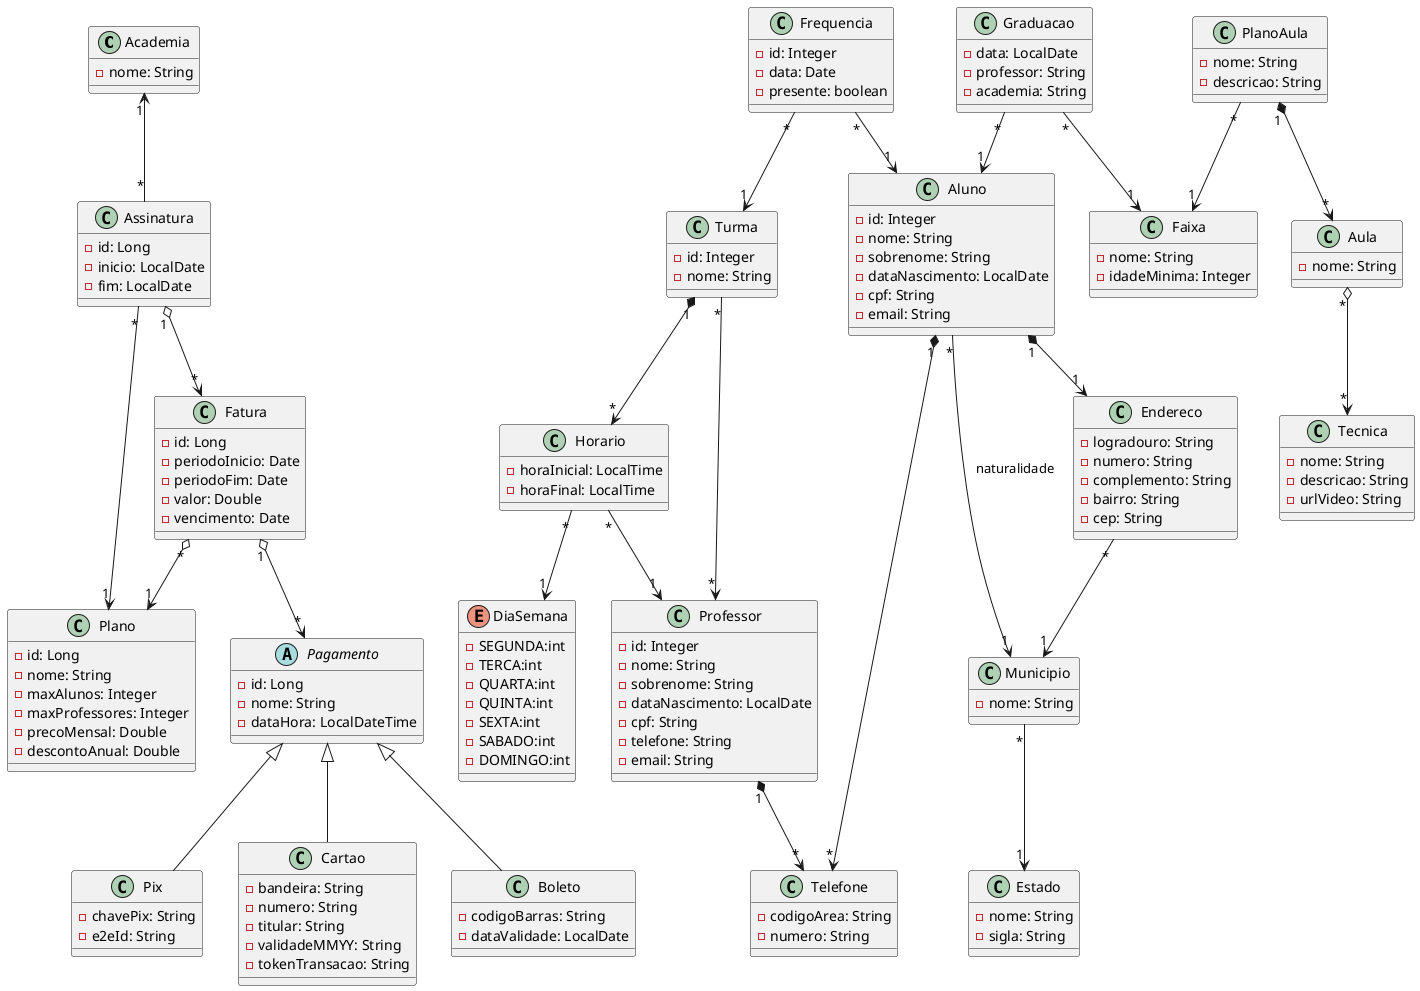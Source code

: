 @startuml

'classes

class Academia {
    - nome: String
}

class Plano {
    - id: Long
    - nome: String
    - maxAlunos: Integer
    - maxProfessores: Integer
    - precoMensal: Double
    - descontoAnual: Double
}


class Assinatura {
    - id: Long
    - inicio: LocalDate
    - fim: LocalDate
}


abstract class Pagamento {
    - id: Long
    - nome: String
    - dataHora: LocalDateTime
}

class Pix extends Pagamento {
    - chavePix: String
    ' id de transação PIX
    - e2eId: String
}


class Cartao extends Pagamento {
    - bandeira: String
    - numero: String
    - titular: String
    - validadeMMYY: String
    - tokenTransacao: String
}


class Boleto extends Pagamento {
    - codigoBarras: String
    - dataValidade: LocalDate
}


class Fatura {
    - id: Long
    - periodoInicio: Date
    - periodoFim: Date
    - valor: Double
    - vencimento: Date
}


class Aluno {
    - id: Integer
    - nome: String
    - sobrenome: String
    - dataNascimento: LocalDate
    - cpf: String
    - email: String
}

class Professor {
    - id: Integer
    - nome: String
    - sobrenome: String
    - dataNascimento: LocalDate
    - cpf: String
    - telefone: String
    - email: String
}

class Turma {
    - id: Integer
    - nome: String
}

class Horario {
    - horaInicial: LocalTime
    - horaFinal: LocalTime
}

enum DiaSemana {
    -  SEGUNDA:int
    -  TERCA:int
    -  QUARTA:int
    -  QUINTA:int
    -  SEXTA:int
    -  SABADO:int
    -  DOMINGO:int
}

class Frequencia {
    - id: Integer
    - data: Date
    - presente: boolean
}

class Telefone {
    - codigoArea: String
    - numero: String
}

class Endereco {
    - logradouro: String
    - numero: String
    - complemento: String
    - bairro: String
    - cep: String
}

class Estado {
    - nome: String
    - sigla: String
}

class Municipio {
    - nome: String
}

class Faixa {
    - nome: String
    - idadeMinima: Integer
}

class Graduacao {
    - data: LocalDate
    - professor: String
    - academia: String
}

class PlanoAula {
    - nome: String
    - descricao: String

}

class Tecnica {
    - nome: String
    - descricao: String
    - urlVideo: String
}

class Aula {
    - nome: String
}

'relacionamentos
Turma "1" *--> "*"  Horario
Turma "*" --> "*" Professor

Frequencia "*" --> "1" Aluno
Frequencia "*" --> "1" Turma

Municipio "*" --> "1" Estado

Endereco "*" --> "1" Municipio

Aluno "1" *--> "*" Telefone
Aluno "*" --> "1" Municipio: naturalidade
Aluno "1" *--> "1" Endereco

Professor "1" *--> "*" Telefone

Horario "*" --> "1" DiaSemana
Horario "*" --> "1" Professor

Graduacao "*" --> "1" Faixa
Graduacao "*" --> "1" Aluno

PlanoAula "*" --> "1" Faixa
PlanoAula "1" *--> "*" Aula

Aula "*" o--> "*" Tecnica

Academia "1" <-- "*" Assinatura
Assinatura "*" --> "1" Plano
Assinatura "1" o--> "*" Fatura
Fatura "*" o--> "1" Plano
Fatura "1" o--> "*" Pagamento

@enduml